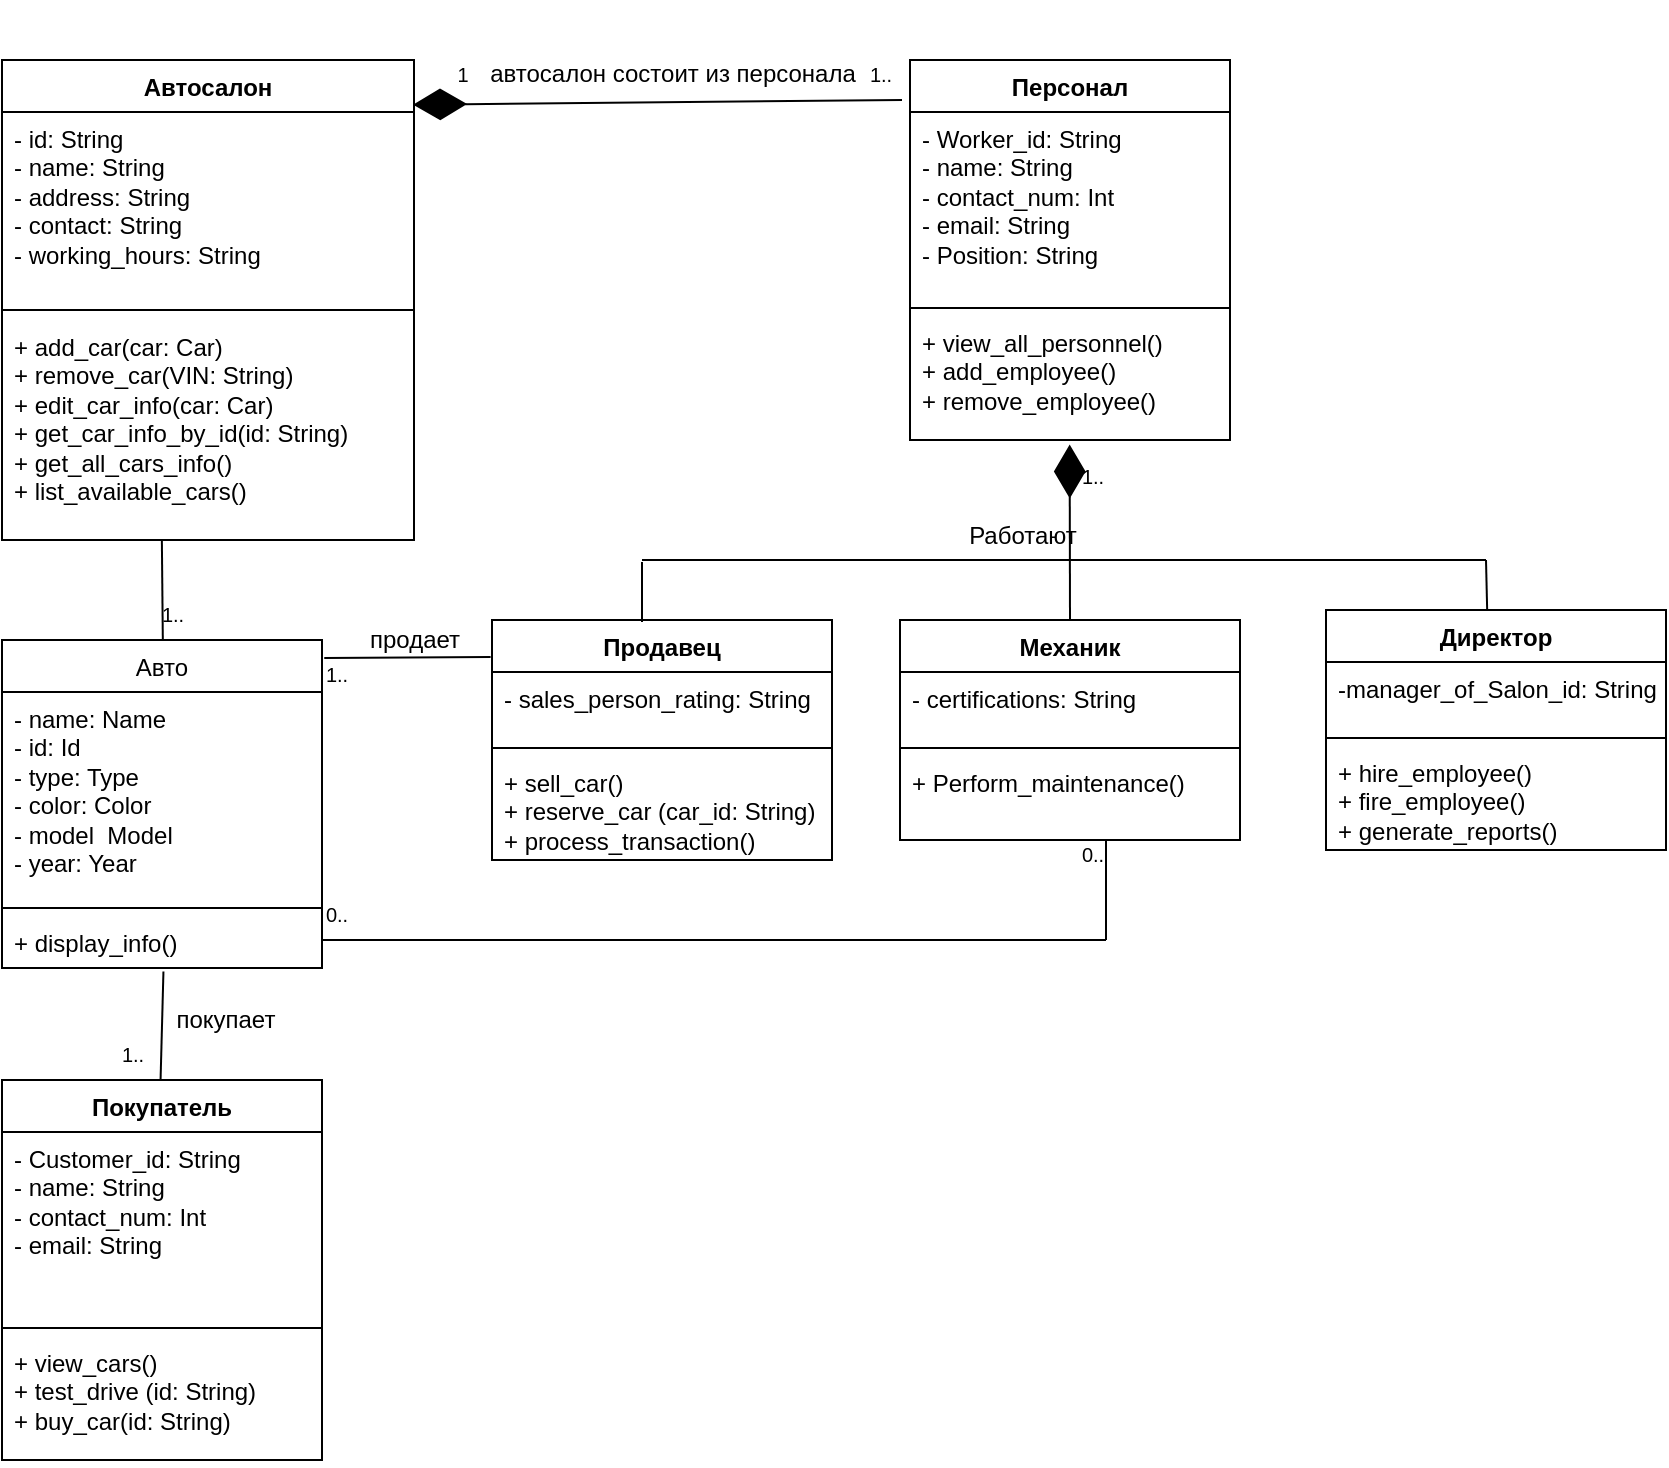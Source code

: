 <mxfile version="24.2.1" type="github">
  <diagram id="C5RBs43oDa-KdzZeNtuy" name="Page-1">
    <mxGraphModel dx="1526" dy="945" grid="1" gridSize="10" guides="1" tooltips="1" connect="1" arrows="1" fold="1" page="1" pageScale="1" pageWidth="827" pageHeight="1169" math="0" shadow="0">
      <root>
        <mxCell id="WIyWlLk6GJQsqaUBKTNV-0" />
        <mxCell id="WIyWlLk6GJQsqaUBKTNV-1" parent="WIyWlLk6GJQsqaUBKTNV-0" />
        <mxCell id="hyq87sj_QkP1kDlbmHtQ-0" value="Автосалон" style="swimlane;fontStyle=1;align=center;verticalAlign=top;childLayout=stackLayout;horizontal=1;startSize=26;horizontalStack=0;resizeParent=1;resizeParentMax=0;resizeLast=0;collapsible=1;marginBottom=0;whiteSpace=wrap;html=1;" vertex="1" parent="WIyWlLk6GJQsqaUBKTNV-1">
          <mxGeometry x="8" y="40" width="206" height="240" as="geometry" />
        </mxCell>
        <mxCell id="hyq87sj_QkP1kDlbmHtQ-1" value="&lt;div&gt;- id: String&lt;/div&gt;- name: String&lt;div&gt;- address: String&lt;/div&gt;&lt;div&gt;- contact: String&lt;/div&gt;&lt;div&gt;- working_hours: String&lt;/div&gt;" style="text;strokeColor=none;fillColor=none;align=left;verticalAlign=top;spacingLeft=4;spacingRight=4;overflow=hidden;rotatable=0;points=[[0,0.5],[1,0.5]];portConstraint=eastwest;whiteSpace=wrap;html=1;" vertex="1" parent="hyq87sj_QkP1kDlbmHtQ-0">
          <mxGeometry y="26" width="206" height="94" as="geometry" />
        </mxCell>
        <mxCell id="hyq87sj_QkP1kDlbmHtQ-2" value="" style="line;strokeWidth=1;fillColor=none;align=left;verticalAlign=middle;spacingTop=-1;spacingLeft=3;spacingRight=3;rotatable=0;labelPosition=right;points=[];portConstraint=eastwest;strokeColor=inherit;" vertex="1" parent="hyq87sj_QkP1kDlbmHtQ-0">
          <mxGeometry y="120" width="206" height="10" as="geometry" />
        </mxCell>
        <mxCell id="hyq87sj_QkP1kDlbmHtQ-3" value="+ add_car(car: Car)&lt;div&gt;+ remove_car(VIN: String)&lt;/div&gt;&lt;div&gt;+ edit_car_info(car: Car)&lt;/div&gt;&lt;div&gt;+ get_car_info_by_id(id: String)&lt;/div&gt;&lt;div&gt;+ get_all_cars_info()&lt;/div&gt;&lt;div&gt;+ list_available_cars()&lt;/div&gt;&lt;div&gt;&lt;br&gt;&lt;/div&gt;" style="text;strokeColor=none;fillColor=none;align=left;verticalAlign=top;spacingLeft=4;spacingRight=4;overflow=hidden;rotatable=0;points=[[0,0.5],[1,0.5]];portConstraint=eastwest;whiteSpace=wrap;html=1;" vertex="1" parent="hyq87sj_QkP1kDlbmHtQ-0">
          <mxGeometry y="130" width="206" height="110" as="geometry" />
        </mxCell>
        <mxCell id="hyq87sj_QkP1kDlbmHtQ-33" value="&lt;span style=&quot;font-weight: 400;&quot;&gt;Авто&lt;/span&gt;" style="swimlane;fontStyle=1;align=center;verticalAlign=top;childLayout=stackLayout;horizontal=1;startSize=26;horizontalStack=0;resizeParent=1;resizeParentMax=0;resizeLast=0;collapsible=1;marginBottom=0;whiteSpace=wrap;html=1;" vertex="1" parent="WIyWlLk6GJQsqaUBKTNV-1">
          <mxGeometry x="8" y="330" width="160" height="164" as="geometry" />
        </mxCell>
        <mxCell id="hyq87sj_QkP1kDlbmHtQ-34" value="&lt;div&gt;&lt;div&gt;- name: Name&lt;/div&gt;&lt;div&gt;- id: Id&lt;/div&gt;&lt;/div&gt;- type: Type&lt;div&gt;- color: Color&lt;/div&gt;&lt;div&gt;- model&amp;nbsp; Model&amp;nbsp;&lt;/div&gt;&lt;div&gt;- year: Year&lt;/div&gt;&lt;div&gt;&lt;br&gt;&lt;/div&gt;&lt;div&gt;&lt;br&gt;&lt;/div&gt;" style="text;strokeColor=none;fillColor=none;align=left;verticalAlign=top;spacingLeft=4;spacingRight=4;overflow=hidden;rotatable=0;points=[[0,0.5],[1,0.5]];portConstraint=eastwest;whiteSpace=wrap;html=1;" vertex="1" parent="hyq87sj_QkP1kDlbmHtQ-33">
          <mxGeometry y="26" width="160" height="104" as="geometry" />
        </mxCell>
        <mxCell id="hyq87sj_QkP1kDlbmHtQ-35" value="" style="line;strokeWidth=1;fillColor=none;align=left;verticalAlign=middle;spacingTop=-1;spacingLeft=3;spacingRight=3;rotatable=0;labelPosition=right;points=[];portConstraint=eastwest;strokeColor=inherit;" vertex="1" parent="hyq87sj_QkP1kDlbmHtQ-33">
          <mxGeometry y="130" width="160" height="8" as="geometry" />
        </mxCell>
        <mxCell id="hyq87sj_QkP1kDlbmHtQ-36" value="+ display_info()" style="text;strokeColor=none;fillColor=none;align=left;verticalAlign=top;spacingLeft=4;spacingRight=4;overflow=hidden;rotatable=0;points=[[0,0.5],[1,0.5]];portConstraint=eastwest;whiteSpace=wrap;html=1;" vertex="1" parent="hyq87sj_QkP1kDlbmHtQ-33">
          <mxGeometry y="138" width="160" height="26" as="geometry" />
        </mxCell>
        <mxCell id="hyq87sj_QkP1kDlbmHtQ-37" value="Покупатель" style="swimlane;fontStyle=1;align=center;verticalAlign=top;childLayout=stackLayout;horizontal=1;startSize=26;horizontalStack=0;resizeParent=1;resizeParentMax=0;resizeLast=0;collapsible=1;marginBottom=0;whiteSpace=wrap;html=1;" vertex="1" parent="WIyWlLk6GJQsqaUBKTNV-1">
          <mxGeometry x="8" y="550" width="160" height="190" as="geometry" />
        </mxCell>
        <mxCell id="hyq87sj_QkP1kDlbmHtQ-38" value="- Customer_id: String&lt;div&gt;- name: String&lt;/div&gt;&lt;div&gt;- contact_num: Int&lt;/div&gt;&lt;div&gt;- email: String&lt;/div&gt;&lt;div&gt;&lt;br&gt;&lt;/div&gt;" style="text;strokeColor=none;fillColor=none;align=left;verticalAlign=top;spacingLeft=4;spacingRight=4;overflow=hidden;rotatable=0;points=[[0,0.5],[1,0.5]];portConstraint=eastwest;whiteSpace=wrap;html=1;" vertex="1" parent="hyq87sj_QkP1kDlbmHtQ-37">
          <mxGeometry y="26" width="160" height="94" as="geometry" />
        </mxCell>
        <mxCell id="hyq87sj_QkP1kDlbmHtQ-39" value="" style="line;strokeWidth=1;fillColor=none;align=left;verticalAlign=middle;spacingTop=-1;spacingLeft=3;spacingRight=3;rotatable=0;labelPosition=right;points=[];portConstraint=eastwest;strokeColor=inherit;" vertex="1" parent="hyq87sj_QkP1kDlbmHtQ-37">
          <mxGeometry y="120" width="160" height="8" as="geometry" />
        </mxCell>
        <mxCell id="hyq87sj_QkP1kDlbmHtQ-40" value="+ view_cars()&lt;div&gt;+ test_drive (id: String)&lt;/div&gt;&lt;div&gt;+ buy_car(id: String)&lt;/div&gt;" style="text;strokeColor=none;fillColor=none;align=left;verticalAlign=top;spacingLeft=4;spacingRight=4;overflow=hidden;rotatable=0;points=[[0,0.5],[1,0.5]];portConstraint=eastwest;whiteSpace=wrap;html=1;" vertex="1" parent="hyq87sj_QkP1kDlbmHtQ-37">
          <mxGeometry y="128" width="160" height="62" as="geometry" />
        </mxCell>
        <mxCell id="hyq87sj_QkP1kDlbmHtQ-42" value="Персонал" style="swimlane;fontStyle=1;align=center;verticalAlign=top;childLayout=stackLayout;horizontal=1;startSize=26;horizontalStack=0;resizeParent=1;resizeParentMax=0;resizeLast=0;collapsible=1;marginBottom=0;whiteSpace=wrap;html=1;" vertex="1" parent="WIyWlLk6GJQsqaUBKTNV-1">
          <mxGeometry x="462" y="40" width="160" height="190" as="geometry" />
        </mxCell>
        <mxCell id="hyq87sj_QkP1kDlbmHtQ-43" value="- Worker_id: String&lt;div&gt;- name: String&lt;/div&gt;&lt;div&gt;- contact_num: Int&lt;/div&gt;&lt;div&gt;- email: String&lt;/div&gt;&lt;div&gt;- Position: String&amp;nbsp;&lt;/div&gt;" style="text;strokeColor=none;fillColor=none;align=left;verticalAlign=top;spacingLeft=4;spacingRight=4;overflow=hidden;rotatable=0;points=[[0,0.5],[1,0.5]];portConstraint=eastwest;whiteSpace=wrap;html=1;" vertex="1" parent="hyq87sj_QkP1kDlbmHtQ-42">
          <mxGeometry y="26" width="160" height="94" as="geometry" />
        </mxCell>
        <mxCell id="hyq87sj_QkP1kDlbmHtQ-44" value="" style="line;strokeWidth=1;fillColor=none;align=left;verticalAlign=middle;spacingTop=-1;spacingLeft=3;spacingRight=3;rotatable=0;labelPosition=right;points=[];portConstraint=eastwest;strokeColor=inherit;" vertex="1" parent="hyq87sj_QkP1kDlbmHtQ-42">
          <mxGeometry y="120" width="160" height="8" as="geometry" />
        </mxCell>
        <mxCell id="hyq87sj_QkP1kDlbmHtQ-45" value="+ view_all_personnel()&lt;div&gt;+ add_employee()&lt;/div&gt;&lt;div&gt;+ remove_employee()&lt;/div&gt;" style="text;strokeColor=none;fillColor=none;align=left;verticalAlign=top;spacingLeft=4;spacingRight=4;overflow=hidden;rotatable=0;points=[[0,0.5],[1,0.5]];portConstraint=eastwest;whiteSpace=wrap;html=1;" vertex="1" parent="hyq87sj_QkP1kDlbmHtQ-42">
          <mxGeometry y="128" width="160" height="62" as="geometry" />
        </mxCell>
        <mxCell id="hyq87sj_QkP1kDlbmHtQ-50" value="Продавец" style="swimlane;fontStyle=1;align=center;verticalAlign=top;childLayout=stackLayout;horizontal=1;startSize=26;horizontalStack=0;resizeParent=1;resizeParentMax=0;resizeLast=0;collapsible=1;marginBottom=0;whiteSpace=wrap;html=1;" vertex="1" parent="WIyWlLk6GJQsqaUBKTNV-1">
          <mxGeometry x="253" y="320" width="170" height="120" as="geometry" />
        </mxCell>
        <mxCell id="hyq87sj_QkP1kDlbmHtQ-51" value="&lt;div&gt;- sales_person_rating: String&lt;/div&gt;" style="text;strokeColor=none;fillColor=none;align=left;verticalAlign=top;spacingLeft=4;spacingRight=4;overflow=hidden;rotatable=0;points=[[0,0.5],[1,0.5]];portConstraint=eastwest;whiteSpace=wrap;html=1;" vertex="1" parent="hyq87sj_QkP1kDlbmHtQ-50">
          <mxGeometry y="26" width="170" height="34" as="geometry" />
        </mxCell>
        <mxCell id="hyq87sj_QkP1kDlbmHtQ-52" value="" style="line;strokeWidth=1;fillColor=none;align=left;verticalAlign=middle;spacingTop=-1;spacingLeft=3;spacingRight=3;rotatable=0;labelPosition=right;points=[];portConstraint=eastwest;strokeColor=inherit;" vertex="1" parent="hyq87sj_QkP1kDlbmHtQ-50">
          <mxGeometry y="60" width="170" height="8" as="geometry" />
        </mxCell>
        <mxCell id="hyq87sj_QkP1kDlbmHtQ-53" value="+ sell_car()&lt;div&gt;+ reserve_car (car_id: String)&lt;/div&gt;&lt;div&gt;+ process_transaction()&lt;/div&gt;" style="text;strokeColor=none;fillColor=none;align=left;verticalAlign=top;spacingLeft=4;spacingRight=4;overflow=hidden;rotatable=0;points=[[0,0.5],[1,0.5]];portConstraint=eastwest;whiteSpace=wrap;html=1;" vertex="1" parent="hyq87sj_QkP1kDlbmHtQ-50">
          <mxGeometry y="68" width="170" height="52" as="geometry" />
        </mxCell>
        <mxCell id="hyq87sj_QkP1kDlbmHtQ-54" value="Механик" style="swimlane;fontStyle=1;align=center;verticalAlign=top;childLayout=stackLayout;horizontal=1;startSize=26;horizontalStack=0;resizeParent=1;resizeParentMax=0;resizeLast=0;collapsible=1;marginBottom=0;whiteSpace=wrap;html=1;" vertex="1" parent="WIyWlLk6GJQsqaUBKTNV-1">
          <mxGeometry x="457" y="320" width="170" height="110" as="geometry" />
        </mxCell>
        <mxCell id="hyq87sj_QkP1kDlbmHtQ-55" value="&lt;div&gt;- certifications: String&lt;/div&gt;" style="text;strokeColor=none;fillColor=none;align=left;verticalAlign=top;spacingLeft=4;spacingRight=4;overflow=hidden;rotatable=0;points=[[0,0.5],[1,0.5]];portConstraint=eastwest;whiteSpace=wrap;html=1;" vertex="1" parent="hyq87sj_QkP1kDlbmHtQ-54">
          <mxGeometry y="26" width="170" height="34" as="geometry" />
        </mxCell>
        <mxCell id="hyq87sj_QkP1kDlbmHtQ-56" value="" style="line;strokeWidth=1;fillColor=none;align=left;verticalAlign=middle;spacingTop=-1;spacingLeft=3;spacingRight=3;rotatable=0;labelPosition=right;points=[];portConstraint=eastwest;strokeColor=inherit;" vertex="1" parent="hyq87sj_QkP1kDlbmHtQ-54">
          <mxGeometry y="60" width="170" height="8" as="geometry" />
        </mxCell>
        <mxCell id="hyq87sj_QkP1kDlbmHtQ-57" value="+ Perform_maintenance()&lt;div&gt;&lt;br&gt;&lt;/div&gt;&lt;div&gt;&lt;br&gt;&lt;/div&gt;" style="text;strokeColor=none;fillColor=none;align=left;verticalAlign=top;spacingLeft=4;spacingRight=4;overflow=hidden;rotatable=0;points=[[0,0.5],[1,0.5]];portConstraint=eastwest;whiteSpace=wrap;html=1;" vertex="1" parent="hyq87sj_QkP1kDlbmHtQ-54">
          <mxGeometry y="68" width="170" height="42" as="geometry" />
        </mxCell>
        <mxCell id="hyq87sj_QkP1kDlbmHtQ-58" value="Директор" style="swimlane;fontStyle=1;align=center;verticalAlign=top;childLayout=stackLayout;horizontal=1;startSize=26;horizontalStack=0;resizeParent=1;resizeParentMax=0;resizeLast=0;collapsible=1;marginBottom=0;whiteSpace=wrap;html=1;" vertex="1" parent="WIyWlLk6GJQsqaUBKTNV-1">
          <mxGeometry x="670" y="315" width="170" height="120" as="geometry" />
        </mxCell>
        <mxCell id="hyq87sj_QkP1kDlbmHtQ-59" value="-manager_of_Salon_id: String&lt;div&gt;&lt;br&gt;&lt;/div&gt;" style="text;strokeColor=none;fillColor=none;align=left;verticalAlign=top;spacingLeft=4;spacingRight=4;overflow=hidden;rotatable=0;points=[[0,0.5],[1,0.5]];portConstraint=eastwest;whiteSpace=wrap;html=1;" vertex="1" parent="hyq87sj_QkP1kDlbmHtQ-58">
          <mxGeometry y="26" width="170" height="34" as="geometry" />
        </mxCell>
        <mxCell id="hyq87sj_QkP1kDlbmHtQ-60" value="" style="line;strokeWidth=1;fillColor=none;align=left;verticalAlign=middle;spacingTop=-1;spacingLeft=3;spacingRight=3;rotatable=0;labelPosition=right;points=[];portConstraint=eastwest;strokeColor=inherit;" vertex="1" parent="hyq87sj_QkP1kDlbmHtQ-58">
          <mxGeometry y="60" width="170" height="8" as="geometry" />
        </mxCell>
        <mxCell id="hyq87sj_QkP1kDlbmHtQ-61" value="+ hire_employee()&lt;div&gt;+ fire_employee()&lt;/div&gt;&lt;div&gt;+ generate_reports()&lt;br&gt;&lt;div&gt;&lt;br&gt;&lt;/div&gt;&lt;div&gt;&lt;br&gt;&lt;/div&gt;&lt;/div&gt;" style="text;strokeColor=none;fillColor=none;align=left;verticalAlign=top;spacingLeft=4;spacingRight=4;overflow=hidden;rotatable=0;points=[[0,0.5],[1,0.5]];portConstraint=eastwest;whiteSpace=wrap;html=1;" vertex="1" parent="hyq87sj_QkP1kDlbmHtQ-58">
          <mxGeometry y="68" width="170" height="52" as="geometry" />
        </mxCell>
        <mxCell id="hyq87sj_QkP1kDlbmHtQ-63" value="" style="endArrow=none;html=1;rounded=0;fontSize=12;startSize=8;endSize=8;curved=1;" edge="1" parent="WIyWlLk6GJQsqaUBKTNV-1">
          <mxGeometry width="50" height="50" relative="1" as="geometry">
            <mxPoint x="328" y="290" as="sourcePoint" />
            <mxPoint x="750" y="290" as="targetPoint" />
          </mxGeometry>
        </mxCell>
        <mxCell id="hyq87sj_QkP1kDlbmHtQ-64" value="" style="endArrow=none;html=1;rounded=0;fontSize=12;startSize=8;endSize=8;curved=1;exitX=0.474;exitY=-0.002;exitDx=0;exitDy=0;exitPerimeter=0;" edge="1" parent="WIyWlLk6GJQsqaUBKTNV-1" source="hyq87sj_QkP1kDlbmHtQ-58">
          <mxGeometry width="50" height="50" relative="1" as="geometry">
            <mxPoint x="732.93" y="315" as="sourcePoint" />
            <mxPoint x="750" y="290" as="targetPoint" />
          </mxGeometry>
        </mxCell>
        <mxCell id="hyq87sj_QkP1kDlbmHtQ-65" value="" style="endArrow=none;html=1;rounded=0;fontSize=12;startSize=8;endSize=8;curved=1;" edge="1" parent="WIyWlLk6GJQsqaUBKTNV-1">
          <mxGeometry width="50" height="50" relative="1" as="geometry">
            <mxPoint x="328" y="321" as="sourcePoint" />
            <mxPoint x="328" y="291" as="targetPoint" />
            <Array as="points">
              <mxPoint x="328" y="301" />
            </Array>
          </mxGeometry>
        </mxCell>
        <mxCell id="hyq87sj_QkP1kDlbmHtQ-66" value="" style="endArrow=diamondThin;endFill=1;endSize=24;html=1;rounded=0;fontSize=12;curved=1;exitX=-0.025;exitY=0.105;exitDx=0;exitDy=0;exitPerimeter=0;entryX=0.998;entryY=0.093;entryDx=0;entryDy=0;entryPerimeter=0;" edge="1" parent="WIyWlLk6GJQsqaUBKTNV-1" source="hyq87sj_QkP1kDlbmHtQ-42" target="hyq87sj_QkP1kDlbmHtQ-0">
          <mxGeometry width="160" relative="1" as="geometry">
            <mxPoint x="318" y="170" as="sourcePoint" />
            <mxPoint x="318" y="100" as="targetPoint" />
          </mxGeometry>
        </mxCell>
        <mxCell id="hyq87sj_QkP1kDlbmHtQ-70" value="" style="endArrow=none;html=1;rounded=0;fontSize=12;startSize=8;endSize=8;curved=1;exitX=0.5;exitY=0;exitDx=0;exitDy=0;entryX=0.509;entryY=1.068;entryDx=0;entryDy=0;entryPerimeter=0;" edge="1" parent="WIyWlLk6GJQsqaUBKTNV-1">
          <mxGeometry width="50" height="50" relative="1" as="geometry">
            <mxPoint x="87.28" y="550.0" as="sourcePoint" />
            <mxPoint x="88.72" y="495.768" as="targetPoint" />
          </mxGeometry>
        </mxCell>
        <mxCell id="hyq87sj_QkP1kDlbmHtQ-71" value="&lt;font style=&quot;font-size: 8px;&quot;&gt;&amp;nbsp;&lt;/font&gt;&lt;font style=&quot;font-size: 12px;&quot;&gt;покупает&amp;nbsp;&lt;/font&gt;" style="edgeLabel;html=1;align=center;verticalAlign=middle;resizable=0;points=[];fontSize=12;" vertex="1" connectable="0" parent="hyq87sj_QkP1kDlbmHtQ-70">
          <mxGeometry x="0.069" y="-2" relative="1" as="geometry">
            <mxPoint x="30" y="-1" as="offset" />
          </mxGeometry>
        </mxCell>
        <mxCell id="hyq87sj_QkP1kDlbmHtQ-73" value="" style="endArrow=diamondThin;endFill=1;endSize=24;html=1;rounded=0;fontSize=12;curved=1;entryX=0.499;entryY=1.037;entryDx=0;entryDy=0;entryPerimeter=0;exitX=0.5;exitY=0;exitDx=0;exitDy=0;" edge="1" parent="WIyWlLk6GJQsqaUBKTNV-1" source="hyq87sj_QkP1kDlbmHtQ-54" target="hyq87sj_QkP1kDlbmHtQ-45">
          <mxGeometry width="160" relative="1" as="geometry">
            <mxPoint x="502" y="250" as="sourcePoint" />
            <mxPoint x="382" y="252" as="targetPoint" />
          </mxGeometry>
        </mxCell>
        <mxCell id="hyq87sj_QkP1kDlbmHtQ-74" value="&lt;h3 style=&quot;&quot;&gt;&lt;font style=&quot;font-weight: normal; font-size: 12px;&quot;&gt;автосалон состоит из персонала&lt;/font&gt;&lt;/h3&gt;" style="text;html=1;align=center;verticalAlign=middle;resizable=0;points=[];autosize=1;strokeColor=none;fillColor=none;fontSize=16;" vertex="1" parent="WIyWlLk6GJQsqaUBKTNV-1">
          <mxGeometry x="238" y="10" width="210" height="70" as="geometry" />
        </mxCell>
        <mxCell id="hyq87sj_QkP1kDlbmHtQ-75" value="&lt;font style=&quot;font-size: 12px;&quot;&gt;Работают&lt;/font&gt;" style="text;html=1;align=center;verticalAlign=middle;resizable=0;points=[];autosize=1;strokeColor=none;fillColor=none;fontSize=16;" vertex="1" parent="WIyWlLk6GJQsqaUBKTNV-1">
          <mxGeometry x="478" y="261" width="80" height="30" as="geometry" />
        </mxCell>
        <mxCell id="hyq87sj_QkP1kDlbmHtQ-76" value="" style="endArrow=none;html=1;rounded=0;fontSize=12;startSize=8;endSize=8;curved=1;entryX=0.388;entryY=1;entryDx=0;entryDy=0;entryPerimeter=0;exitX=0.347;exitY=0.983;exitDx=0;exitDy=0;exitPerimeter=0;" edge="1" parent="WIyWlLk6GJQsqaUBKTNV-1" target="hyq87sj_QkP1kDlbmHtQ-3">
          <mxGeometry width="50" height="50" relative="1" as="geometry">
            <mxPoint x="88.41" y="329.49" as="sourcePoint" />
            <mxPoint x="398" y="220" as="targetPoint" />
          </mxGeometry>
        </mxCell>
        <mxCell id="hyq87sj_QkP1kDlbmHtQ-78" value="&lt;font style=&quot;font-size: 10px;&quot;&gt;1..&lt;/font&gt;" style="text;html=1;align=center;verticalAlign=middle;resizable=0;points=[];autosize=1;strokeColor=none;fillColor=none;fontSize=16;" vertex="1" parent="WIyWlLk6GJQsqaUBKTNV-1">
          <mxGeometry x="538" y="231" width="30" height="30" as="geometry" />
        </mxCell>
        <mxCell id="hyq87sj_QkP1kDlbmHtQ-79" value="&lt;font style=&quot;font-size: 10px;&quot;&gt;1..&lt;/font&gt;" style="text;html=1;align=center;verticalAlign=middle;resizable=0;points=[];autosize=1;strokeColor=none;fillColor=none;fontSize=16;" vertex="1" parent="WIyWlLk6GJQsqaUBKTNV-1">
          <mxGeometry x="78" y="300" width="30" height="30" as="geometry" />
        </mxCell>
        <mxCell id="hyq87sj_QkP1kDlbmHtQ-80" value="&lt;font style=&quot;font-size: 10px;&quot;&gt;1..&lt;/font&gt;" style="text;html=1;align=center;verticalAlign=middle;resizable=0;points=[];autosize=1;strokeColor=none;fillColor=none;fontSize=16;" vertex="1" parent="WIyWlLk6GJQsqaUBKTNV-1">
          <mxGeometry x="58" y="520" width="30" height="30" as="geometry" />
        </mxCell>
        <mxCell id="hyq87sj_QkP1kDlbmHtQ-81" value="&lt;font style=&quot;font-size: 12px;&quot;&gt;продает&lt;/font&gt;" style="edgeLabel;html=1;align=center;verticalAlign=middle;resizable=0;points=[];fontSize=12;" vertex="1" connectable="0" parent="WIyWlLk6GJQsqaUBKTNV-1">
          <mxGeometry x="214.001" y="330.002" as="geometry" />
        </mxCell>
        <mxCell id="hyq87sj_QkP1kDlbmHtQ-82" value="" style="endArrow=none;html=1;rounded=0;fontSize=12;startSize=8;endSize=8;curved=1;" edge="1" parent="WIyWlLk6GJQsqaUBKTNV-1">
          <mxGeometry width="50" height="50" relative="1" as="geometry">
            <mxPoint x="168" y="480" as="sourcePoint" />
            <mxPoint x="560" y="480" as="targetPoint" />
          </mxGeometry>
        </mxCell>
        <mxCell id="hyq87sj_QkP1kDlbmHtQ-83" value="" style="endArrow=none;html=1;rounded=0;fontSize=12;startSize=8;endSize=8;curved=1;entryX=0.555;entryY=1.01;entryDx=0;entryDy=0;entryPerimeter=0;" edge="1" parent="WIyWlLk6GJQsqaUBKTNV-1">
          <mxGeometry width="50" height="50" relative="1" as="geometry">
            <mxPoint x="560" y="480" as="sourcePoint" />
            <mxPoint x="560" y="430.0" as="targetPoint" />
          </mxGeometry>
        </mxCell>
        <mxCell id="hyq87sj_QkP1kDlbmHtQ-84" value="&lt;font style=&quot;font-size: 10px;&quot;&gt;1..&lt;/font&gt;" style="text;html=1;align=center;verticalAlign=middle;resizable=0;points=[];autosize=1;strokeColor=none;fillColor=none;fontSize=16;" vertex="1" parent="WIyWlLk6GJQsqaUBKTNV-1">
          <mxGeometry x="160" y="330" width="30" height="30" as="geometry" />
        </mxCell>
        <mxCell id="hyq87sj_QkP1kDlbmHtQ-85" value="&lt;font style=&quot;font-size: 10px;&quot;&gt;1..&lt;/font&gt;" style="text;html=1;align=center;verticalAlign=middle;resizable=0;points=[];autosize=1;strokeColor=none;fillColor=none;fontSize=16;" vertex="1" parent="WIyWlLk6GJQsqaUBKTNV-1">
          <mxGeometry x="432" y="30" width="30" height="30" as="geometry" />
        </mxCell>
        <mxCell id="hyq87sj_QkP1kDlbmHtQ-87" value="&lt;span style=&quot;font-size: 10px;&quot;&gt;1&lt;/span&gt;" style="text;html=1;align=center;verticalAlign=middle;resizable=0;points=[];autosize=1;strokeColor=none;fillColor=none;fontSize=16;" vertex="1" parent="WIyWlLk6GJQsqaUBKTNV-1">
          <mxGeometry x="223" y="30" width="30" height="30" as="geometry" />
        </mxCell>
        <mxCell id="hyq87sj_QkP1kDlbmHtQ-88" value="" style="endArrow=none;html=1;rounded=0;fontSize=12;startSize=8;endSize=8;curved=1;entryX=-0.004;entryY=0.154;entryDx=0;entryDy=0;entryPerimeter=0;exitX=1.007;exitY=0.055;exitDx=0;exitDy=0;exitPerimeter=0;" edge="1" parent="WIyWlLk6GJQsqaUBKTNV-1" source="hyq87sj_QkP1kDlbmHtQ-33" target="hyq87sj_QkP1kDlbmHtQ-50">
          <mxGeometry width="50" height="50" relative="1" as="geometry">
            <mxPoint x="180" y="380" as="sourcePoint" />
            <mxPoint x="230" y="330" as="targetPoint" />
          </mxGeometry>
        </mxCell>
        <mxCell id="hyq87sj_QkP1kDlbmHtQ-89" value="&lt;font style=&quot;font-size: 10px;&quot;&gt;0..&lt;/font&gt;" style="text;html=1;align=center;verticalAlign=middle;resizable=0;points=[];autosize=1;strokeColor=none;fillColor=none;fontSize=16;" vertex="1" parent="WIyWlLk6GJQsqaUBKTNV-1">
          <mxGeometry x="160" y="450" width="30" height="30" as="geometry" />
        </mxCell>
        <mxCell id="hyq87sj_QkP1kDlbmHtQ-90" value="&lt;font style=&quot;font-size: 10px;&quot;&gt;0..&lt;/font&gt;" style="text;html=1;align=center;verticalAlign=middle;resizable=0;points=[];autosize=1;strokeColor=none;fillColor=none;fontSize=16;" vertex="1" parent="WIyWlLk6GJQsqaUBKTNV-1">
          <mxGeometry x="538" y="420" width="30" height="30" as="geometry" />
        </mxCell>
      </root>
    </mxGraphModel>
  </diagram>
</mxfile>
